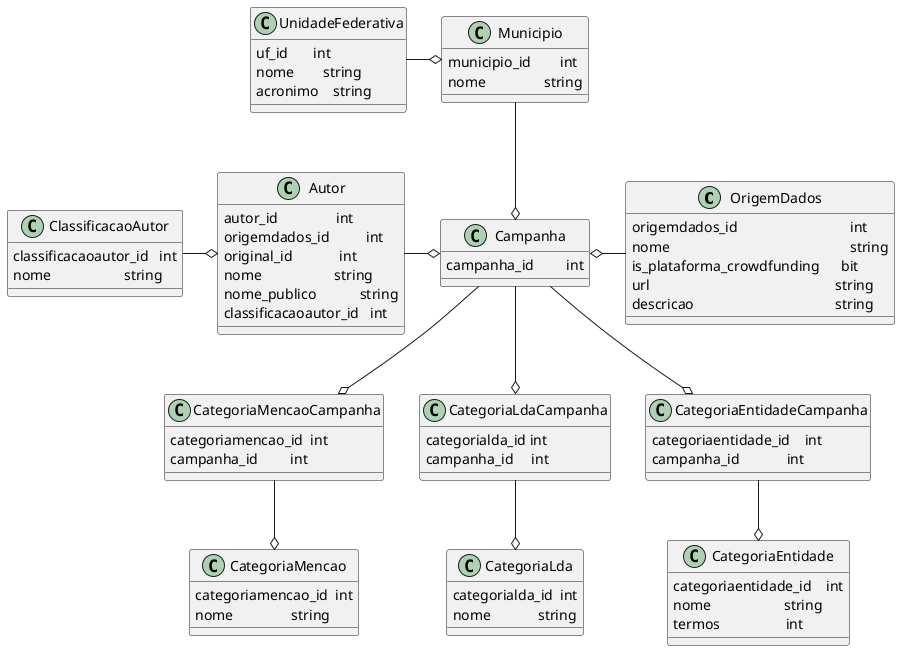@startuml 01-modelo

class OrigemDados {
	origemdados_id				    int
	nome						    string
    is_plataforma_crowdfunding      bit
	url						        string
	descricao				        string  
}

class UnidadeFederativa {
    uf_id       int
    nome        string
    acronimo    string
}

class Municipio {
    municipio_id        int
    nome                string
}

class ClassificacaoAutor {
    classificacaoautor_id   int
    nome                    string
}

class Autor {
    autor_id                int
    origemdados_id          int
    original_id             int
    nome                    string
    nome_publico            string
    classificacaoautor_id   int
}

class Campanha {
    campanha_id         int
}

class CategoriaMencao {
    categoriamencao_id  int
    nome                string
}

class CategoriaLda {
    categorialda_id  int
    nome             string
}

class CategoriaEntidade {
    categoriaentidade_id    int
    nome                    string
    termos                  int
}

class CategoriaMencaoCampanha {
    categoriamencao_id  int
    campanha_id         int
}

class CategoriaLdaCampanha {
    categorialda_id int
    campanha_id     int
}

class CategoriaEntidadeCampanha {
    categoriaentidade_id    int
    campanha_id             int
}

UnidadeFederativa -o Municipio
Municipio --o Campanha

ClassificacaoAutor -o Autor
Autor -o Campanha
Campanha o- OrigemDados

Campanha --o CategoriaMencaoCampanha
Campanha --o CategoriaLdaCampanha
Campanha --o CategoriaEntidadeCampanha

CategoriaMencaoCampanha --o CategoriaMencao
CategoriaLdaCampanha --o CategoriaLda
CategoriaEntidadeCampanha --o CategoriaEntidade


@enduml
